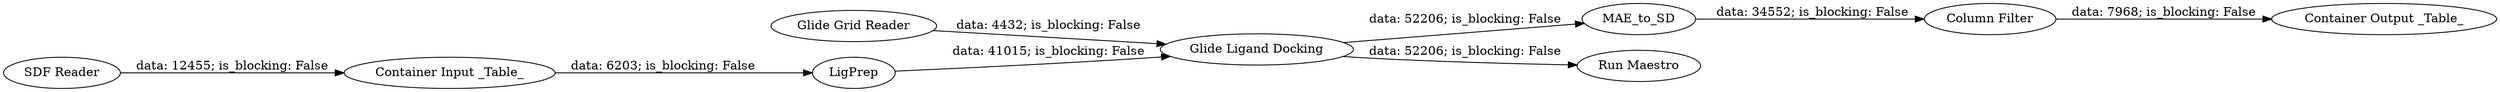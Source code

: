 digraph {
	"4756161912601680486_9690" [label=MAE_to_SD]
	"4756161912601680486_2" [label="Container Output _Table_"]
	"4756161912601680486_9689" [label="Run Maestro"]
	"4756161912601680486_1" [label="Container Input _Table_"]
	"4756161912601680486_17" [label="Column Filter"]
	"4756161912601680486_9686" [label="Glide Grid Reader"]
	"4756161912601680486_9688" [label="Glide Ligand Docking"]
	"4756161912601680486_21" [label="SDF Reader"]
	"4756161912601680486_32" [label=LigPrep]
	"4756161912601680486_21" -> "4756161912601680486_1" [label="data: 12455; is_blocking: False"]
	"4756161912601680486_32" -> "4756161912601680486_9688" [label="data: 41015; is_blocking: False"]
	"4756161912601680486_9688" -> "4756161912601680486_9689" [label="data: 52206; is_blocking: False"]
	"4756161912601680486_1" -> "4756161912601680486_32" [label="data: 6203; is_blocking: False"]
	"4756161912601680486_17" -> "4756161912601680486_2" [label="data: 7968; is_blocking: False"]
	"4756161912601680486_9688" -> "4756161912601680486_9690" [label="data: 52206; is_blocking: False"]
	"4756161912601680486_9690" -> "4756161912601680486_17" [label="data: 34552; is_blocking: False"]
	"4756161912601680486_9686" -> "4756161912601680486_9688" [label="data: 4432; is_blocking: False"]
	rankdir=LR
}
